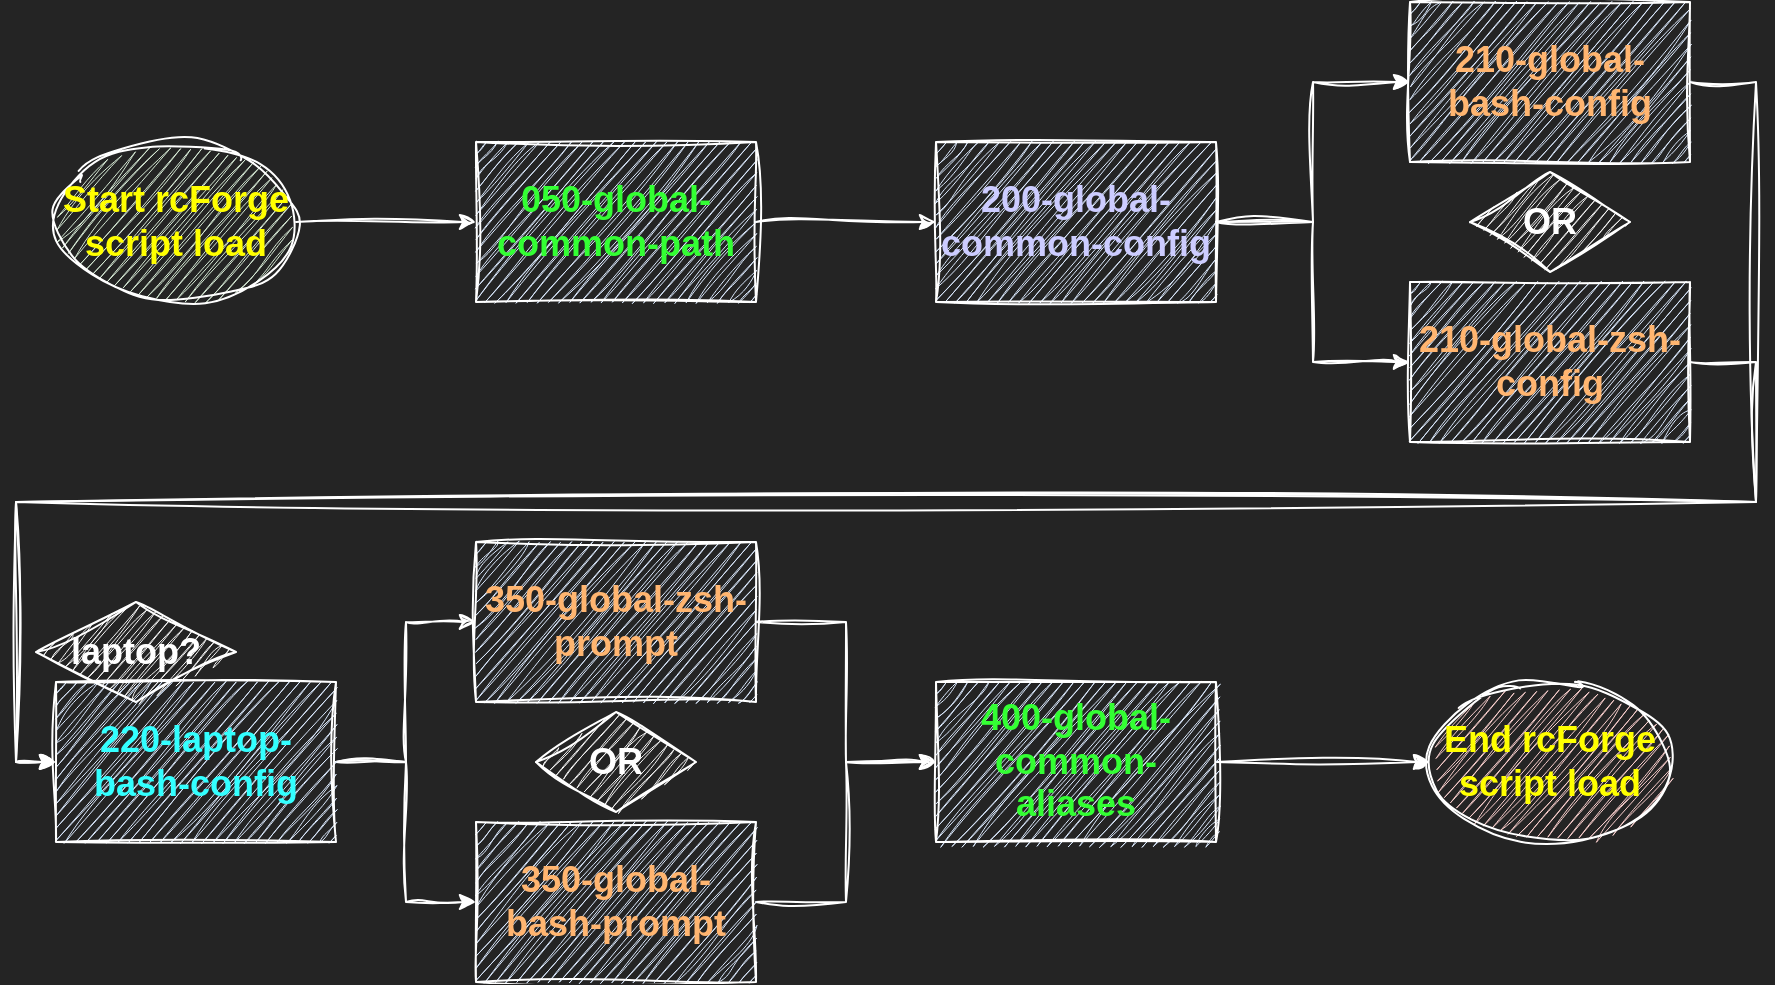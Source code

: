 <mxfile version="26.2.2">
  <diagram id="C5RBs43oDa-KdzZeNtuy" name="Page-1">
    <mxGraphModel dx="2715" dy="1004" grid="1" gridSize="10" guides="1" tooltips="1" connect="1" arrows="1" fold="1" page="1" pageScale="1" pageWidth="827" pageHeight="1169" background="#242424" math="0" shadow="0">
      <root>
        <mxCell id="WIyWlLk6GJQsqaUBKTNV-0" />
        <mxCell id="WIyWlLk6GJQsqaUBKTNV-1" parent="WIyWlLk6GJQsqaUBKTNV-0" />
        <mxCell id="UHBoEESBEvqK0pgLRjjo-17" style="edgeStyle=orthogonalEdgeStyle;rounded=0;orthogonalLoop=1;jettySize=auto;html=1;entryX=0;entryY=0.5;entryDx=0;entryDy=0;sketch=1;curveFitting=1;jiggle=2;strokeColor=#FFFFFF;" edge="1" parent="WIyWlLk6GJQsqaUBKTNV-1" source="UHBoEESBEvqK0pgLRjjo-0" target="UHBoEESBEvqK0pgLRjjo-4">
          <mxGeometry relative="1" as="geometry" />
        </mxCell>
        <mxCell id="UHBoEESBEvqK0pgLRjjo-0" value="&lt;font style=&quot;font-size: 18px; color: rgb(255, 255, 0);&quot;&gt;Start rcForge script load&lt;/font&gt;" style="ellipse;whiteSpace=wrap;html=1;fontStyle=1;fillColor=#d5e8d4;strokeColor=#FFFFFF;sketch=1;curveFitting=1;jiggle=2;" vertex="1" parent="WIyWlLk6GJQsqaUBKTNV-1">
          <mxGeometry x="10" y="80" width="120" height="80" as="geometry" />
        </mxCell>
        <mxCell id="UHBoEESBEvqK0pgLRjjo-18" style="edgeStyle=orthogonalEdgeStyle;rounded=0;orthogonalLoop=1;jettySize=auto;html=1;entryX=0;entryY=0.5;entryDx=0;entryDy=0;sketch=1;curveFitting=1;jiggle=2;strokeColor=#FFFFFF;" edge="1" parent="WIyWlLk6GJQsqaUBKTNV-1" source="UHBoEESBEvqK0pgLRjjo-4" target="UHBoEESBEvqK0pgLRjjo-7">
          <mxGeometry relative="1" as="geometry" />
        </mxCell>
        <mxCell id="UHBoEESBEvqK0pgLRjjo-4" value="&lt;font style=&quot;font-size: 18px; color: rgb(51, 255, 51);&quot;&gt;050-global-common-path&lt;/font&gt;" style="rounded=0;whiteSpace=wrap;html=1;fontStyle=1;fillColor=#dae8fc;strokeColor=#FFFFFF;sketch=1;curveFitting=1;jiggle=2;" vertex="1" parent="WIyWlLk6GJQsqaUBKTNV-1">
          <mxGeometry x="220" y="80" width="140" height="80" as="geometry" />
        </mxCell>
        <mxCell id="UHBoEESBEvqK0pgLRjjo-6" value="&lt;font style=&quot;font-size: 18px; color: rgb(255, 255, 0);&quot;&gt;&lt;b&gt;End rcForge &lt;br&gt;script load&lt;/b&gt;&lt;/font&gt;" style="ellipse;whiteSpace=wrap;html=1;fillColor=#f8cecc;strokeColor=#FFFFFF;sketch=1;curveFitting=1;jiggle=2;" vertex="1" parent="WIyWlLk6GJQsqaUBKTNV-1">
          <mxGeometry x="697" y="350" width="120" height="80" as="geometry" />
        </mxCell>
        <mxCell id="UHBoEESBEvqK0pgLRjjo-19" style="edgeStyle=orthogonalEdgeStyle;rounded=0;orthogonalLoop=1;jettySize=auto;html=1;sketch=1;curveFitting=1;jiggle=2;strokeColor=#FFFFFF;" edge="1" parent="WIyWlLk6GJQsqaUBKTNV-1" source="UHBoEESBEvqK0pgLRjjo-7" target="UHBoEESBEvqK0pgLRjjo-8">
          <mxGeometry relative="1" as="geometry" />
        </mxCell>
        <mxCell id="UHBoEESBEvqK0pgLRjjo-20" style="edgeStyle=orthogonalEdgeStyle;rounded=0;orthogonalLoop=1;jettySize=auto;html=1;sketch=1;curveFitting=1;jiggle=2;strokeColor=#FFFFFF;" edge="1" parent="WIyWlLk6GJQsqaUBKTNV-1" source="UHBoEESBEvqK0pgLRjjo-7" target="UHBoEESBEvqK0pgLRjjo-10">
          <mxGeometry relative="1" as="geometry" />
        </mxCell>
        <mxCell id="UHBoEESBEvqK0pgLRjjo-7" value="&lt;font style=&quot;font-size: 18px; color: rgb(204, 204, 255);&quot;&gt;200-global-common-config&lt;/font&gt;" style="rounded=0;whiteSpace=wrap;html=1;fontStyle=1;fillColor=#dae8fc;strokeColor=#FFFFFF;sketch=1;curveFitting=1;jiggle=2;" vertex="1" parent="WIyWlLk6GJQsqaUBKTNV-1">
          <mxGeometry x="450" y="80" width="140" height="80" as="geometry" />
        </mxCell>
        <mxCell id="UHBoEESBEvqK0pgLRjjo-21" style="edgeStyle=orthogonalEdgeStyle;rounded=0;orthogonalLoop=1;jettySize=auto;html=1;entryX=0;entryY=0.5;entryDx=0;entryDy=0;exitX=1;exitY=0.5;exitDx=0;exitDy=0;sketch=1;curveFitting=1;jiggle=2;strokeColor=#FFFFFF;" edge="1" parent="WIyWlLk6GJQsqaUBKTNV-1" source="UHBoEESBEvqK0pgLRjjo-8" target="UHBoEESBEvqK0pgLRjjo-11">
          <mxGeometry relative="1" as="geometry">
            <Array as="points">
              <mxPoint x="860" y="50" />
              <mxPoint x="860" y="260" />
              <mxPoint x="-10" y="260" />
              <mxPoint x="-10" y="390" />
            </Array>
          </mxGeometry>
        </mxCell>
        <mxCell id="UHBoEESBEvqK0pgLRjjo-8" value="&lt;font style=&quot;font-size: 18px; color: rgb(255, 181, 112);&quot;&gt;210-global-bash-config&lt;/font&gt;" style="rounded=0;whiteSpace=wrap;html=1;fontStyle=1;fillColor=#dae8fc;strokeColor=#FFFFFF;sketch=1;curveFitting=1;jiggle=2;" vertex="1" parent="WIyWlLk6GJQsqaUBKTNV-1">
          <mxGeometry x="687" y="10" width="140" height="80" as="geometry" />
        </mxCell>
        <mxCell id="UHBoEESBEvqK0pgLRjjo-22" style="edgeStyle=orthogonalEdgeStyle;rounded=0;orthogonalLoop=1;jettySize=auto;html=1;entryX=0;entryY=0.5;entryDx=0;entryDy=0;exitX=1;exitY=0.5;exitDx=0;exitDy=0;sketch=1;curveFitting=1;jiggle=2;strokeColor=#FFFFFF;" edge="1" parent="WIyWlLk6GJQsqaUBKTNV-1" source="UHBoEESBEvqK0pgLRjjo-10" target="UHBoEESBEvqK0pgLRjjo-11">
          <mxGeometry relative="1" as="geometry">
            <Array as="points">
              <mxPoint x="860" y="190" />
              <mxPoint x="860" y="260" />
              <mxPoint x="-10" y="260" />
              <mxPoint x="-10" y="390" />
            </Array>
          </mxGeometry>
        </mxCell>
        <mxCell id="UHBoEESBEvqK0pgLRjjo-10" value="&lt;font style=&quot;font-size: 18px; color: rgb(255, 181, 112);&quot;&gt;210-global-zsh-config&lt;/font&gt;" style="rounded=0;whiteSpace=wrap;html=1;fontStyle=1;fillColor=#dae8fc;strokeColor=#FFFFFF;sketch=1;curveFitting=1;jiggle=2;" vertex="1" parent="WIyWlLk6GJQsqaUBKTNV-1">
          <mxGeometry x="687" y="150" width="140" height="80" as="geometry" />
        </mxCell>
        <mxCell id="UHBoEESBEvqK0pgLRjjo-23" style="edgeStyle=orthogonalEdgeStyle;rounded=0;orthogonalLoop=1;jettySize=auto;html=1;entryX=0;entryY=0.5;entryDx=0;entryDy=0;sketch=1;curveFitting=1;jiggle=2;strokeColor=#FFFFFF;" edge="1" parent="WIyWlLk6GJQsqaUBKTNV-1" source="UHBoEESBEvqK0pgLRjjo-11" target="UHBoEESBEvqK0pgLRjjo-13">
          <mxGeometry relative="1" as="geometry" />
        </mxCell>
        <mxCell id="UHBoEESBEvqK0pgLRjjo-24" style="edgeStyle=orthogonalEdgeStyle;rounded=0;orthogonalLoop=1;jettySize=auto;html=1;entryX=0;entryY=0.5;entryDx=0;entryDy=0;sketch=1;curveFitting=1;jiggle=2;strokeColor=#FFFFFF;" edge="1" parent="WIyWlLk6GJQsqaUBKTNV-1" source="UHBoEESBEvqK0pgLRjjo-11" target="UHBoEESBEvqK0pgLRjjo-12">
          <mxGeometry relative="1" as="geometry" />
        </mxCell>
        <mxCell id="UHBoEESBEvqK0pgLRjjo-11" value="&lt;font style=&quot;font-size: 18px; color: rgb(51, 255, 255);&quot;&gt;220-laptop-bash-config&lt;/font&gt;" style="rounded=0;whiteSpace=wrap;html=1;fontStyle=1;fillColor=#dae8fc;strokeColor=#FFFFFF;sketch=1;curveFitting=1;jiggle=2;" vertex="1" parent="WIyWlLk6GJQsqaUBKTNV-1">
          <mxGeometry x="10" y="350" width="140" height="80" as="geometry" />
        </mxCell>
        <mxCell id="UHBoEESBEvqK0pgLRjjo-25" style="edgeStyle=orthogonalEdgeStyle;rounded=0;orthogonalLoop=1;jettySize=auto;html=1;sketch=1;curveFitting=1;jiggle=2;strokeColor=#FFFFFF;" edge="1" parent="WIyWlLk6GJQsqaUBKTNV-1" source="UHBoEESBEvqK0pgLRjjo-12" target="UHBoEESBEvqK0pgLRjjo-14">
          <mxGeometry relative="1" as="geometry" />
        </mxCell>
        <mxCell id="UHBoEESBEvqK0pgLRjjo-12" value="&lt;font style=&quot;font-size: 18px; color: rgb(255, 181, 112);&quot;&gt;350-global-bash-prompt&lt;/font&gt;" style="rounded=0;whiteSpace=wrap;html=1;fontStyle=1;fillColor=#dae8fc;strokeColor=#FFFFFF;sketch=1;curveFitting=1;jiggle=2;" vertex="1" parent="WIyWlLk6GJQsqaUBKTNV-1">
          <mxGeometry x="220" y="420" width="140" height="80" as="geometry" />
        </mxCell>
        <mxCell id="UHBoEESBEvqK0pgLRjjo-26" style="edgeStyle=orthogonalEdgeStyle;rounded=0;orthogonalLoop=1;jettySize=auto;html=1;entryX=0;entryY=0.5;entryDx=0;entryDy=0;sketch=1;curveFitting=1;jiggle=2;strokeColor=#FFFFFF;" edge="1" parent="WIyWlLk6GJQsqaUBKTNV-1" source="UHBoEESBEvqK0pgLRjjo-13" target="UHBoEESBEvqK0pgLRjjo-14">
          <mxGeometry relative="1" as="geometry">
            <mxPoint x="430" y="370" as="targetPoint" />
          </mxGeometry>
        </mxCell>
        <mxCell id="UHBoEESBEvqK0pgLRjjo-13" value="&lt;font style=&quot;font-size: 18px; color: rgb(255, 181, 112);&quot;&gt;350-global-zsh-prompt&lt;/font&gt;" style="rounded=0;whiteSpace=wrap;html=1;fontStyle=1;fillColor=#dae8fc;strokeColor=#FFFFFF;sketch=1;curveFitting=1;jiggle=2;" vertex="1" parent="WIyWlLk6GJQsqaUBKTNV-1">
          <mxGeometry x="220" y="280" width="140" height="80" as="geometry" />
        </mxCell>
        <mxCell id="UHBoEESBEvqK0pgLRjjo-27" style="edgeStyle=orthogonalEdgeStyle;rounded=0;orthogonalLoop=1;jettySize=auto;html=1;sketch=1;curveFitting=1;jiggle=2;strokeColor=#FFFFFF;" edge="1" parent="WIyWlLk6GJQsqaUBKTNV-1" source="UHBoEESBEvqK0pgLRjjo-14" target="UHBoEESBEvqK0pgLRjjo-6">
          <mxGeometry relative="1" as="geometry" />
        </mxCell>
        <mxCell id="UHBoEESBEvqK0pgLRjjo-14" value="&lt;font style=&quot;font-size: 18px; color: rgb(51, 255, 51);&quot;&gt;400-global-common-aliases&lt;/font&gt;" style="rounded=0;whiteSpace=wrap;html=1;fontStyle=1;fillColor=#dae8fc;strokeColor=#FFFFFF;sketch=1;curveFitting=1;jiggle=2;" vertex="1" parent="WIyWlLk6GJQsqaUBKTNV-1">
          <mxGeometry x="450" y="350" width="140" height="80" as="geometry" />
        </mxCell>
        <mxCell id="UHBoEESBEvqK0pgLRjjo-30" value="&lt;font style=&quot;font-size: 18px; color: rgb(255, 255, 255);&quot;&gt;&lt;b&gt;laptop?&lt;/b&gt;&lt;/font&gt;" style="rhombus;whiteSpace=wrap;html=1;fillColor=#f5f5f5;fontColor=#333333;strokeColor=#FFFFFF;sketch=1;curveFitting=1;jiggle=2;" vertex="1" parent="WIyWlLk6GJQsqaUBKTNV-1">
          <mxGeometry y="310" width="100" height="50" as="geometry" />
        </mxCell>
        <mxCell id="UHBoEESBEvqK0pgLRjjo-31" value="&lt;font style=&quot;font-size: 18px; color: rgb(255, 255, 255);&quot;&gt;&lt;b&gt;OR&lt;/b&gt;&lt;/font&gt;" style="rhombus;whiteSpace=wrap;html=1;fillColor=#f5f5f5;fontColor=#333333;strokeColor=#FFFFFF;sketch=1;curveFitting=1;jiggle=2;" vertex="1" parent="WIyWlLk6GJQsqaUBKTNV-1">
          <mxGeometry x="717" y="95" width="80" height="50" as="geometry" />
        </mxCell>
        <mxCell id="UHBoEESBEvqK0pgLRjjo-43" value="&lt;font style=&quot;font-size: 18px; color: rgb(255, 255, 255);&quot;&gt;&lt;b&gt;OR&lt;/b&gt;&lt;/font&gt;" style="rhombus;whiteSpace=wrap;html=1;fillColor=#f5f5f5;fontColor=#333333;strokeColor=#FFFFFF;sketch=1;curveFitting=1;jiggle=2;" vertex="1" parent="WIyWlLk6GJQsqaUBKTNV-1">
          <mxGeometry x="250" y="365" width="80" height="50" as="geometry" />
        </mxCell>
      </root>
    </mxGraphModel>
  </diagram>
</mxfile>
